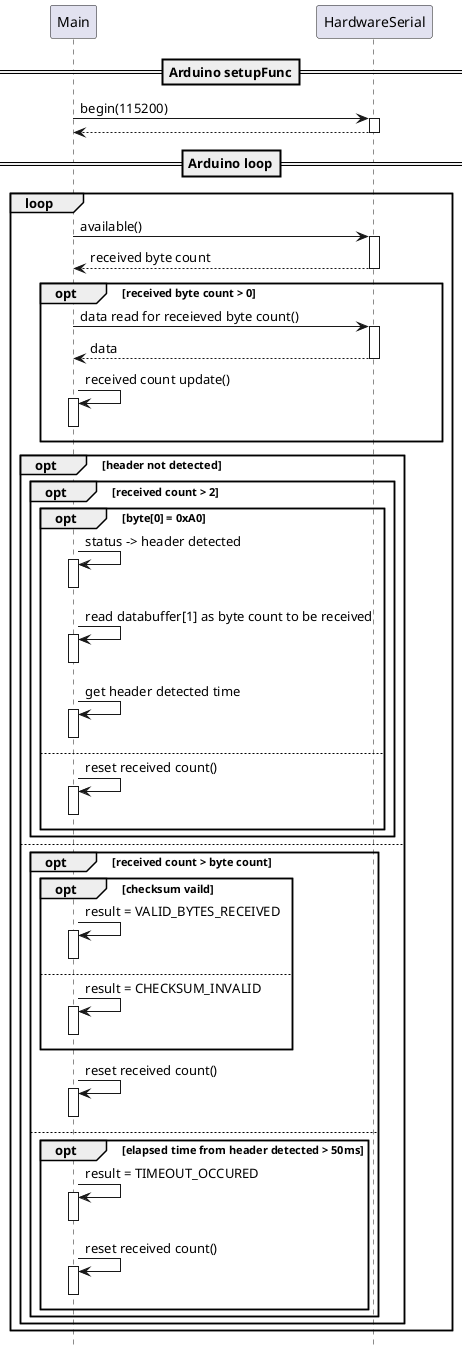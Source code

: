 @startuml

hide footbox

participant "Main" as FuncMain
participant "HardwareSerial" as ClassHardwareSerial

==Arduino setupFunc==
FuncMain -> ClassHardwareSerial : begin(115200)
  activate ClassHardwareSerial
FuncMain <-- ClassHardwareSerial
  deactivate ClassHardwareSerial

==Arduino loop==
loop
  FuncMain -> ClassHardwareSerial : available()
    activate ClassHardwareSerial
  FuncMain <-- ClassHardwareSerial : received byte count
    deactivate ClassHardwareSerial

  opt received byte count > 0
    FuncMain -> ClassHardwareSerial : data read for receieved byte count()
      activate ClassHardwareSerial
    FuncMain <-- ClassHardwareSerial : data
      deactivate ClassHardwareSerial

    FuncMain -> FuncMain : received count update()
      activate FuncMain 
      deactivate FuncMain
  end

  opt header not detected
    opt received count > 2
      opt byte[0] = 0xA0
        FuncMain -> FuncMain : status -> header detected
          activate FuncMain
          deactivate FuncMain
      
        FuncMain -> FuncMain : read databuffer[1] as byte count to be received
          activate FuncMain
          deactivate FuncMain

        FuncMain -> FuncMain : get header detected time
          activate FuncMain
          deactivate FuncMain
      else
        FuncMain -> FuncMain : reset received count()
          activate FuncMain
          deactivate FuncMain
      end
    end
  else
    opt received count > byte count
      opt checksum vaild
        FuncMain -> FuncMain : result = VALID_BYTES_RECEIVED
          activate FuncMain
          deactivate FuncMain
      else
        FuncMain -> FuncMain : result = CHECKSUM_INVALID
          activate FuncMain
          deactivate FuncMain
      end

      FuncMain -> FuncMain : reset received count()
        activate FuncMain
        deactivate FuncMain
    else
      opt elapsed time from header detected > 50ms
        FuncMain -> FuncMain : result = TIMEOUT_OCCURED
          activate FuncMain
          deactivate FuncMain

        FuncMain -> FuncMain : reset received count()
          activate FuncMain
          deactivate FuncMain
     end
   end
  end
end
@enduml
